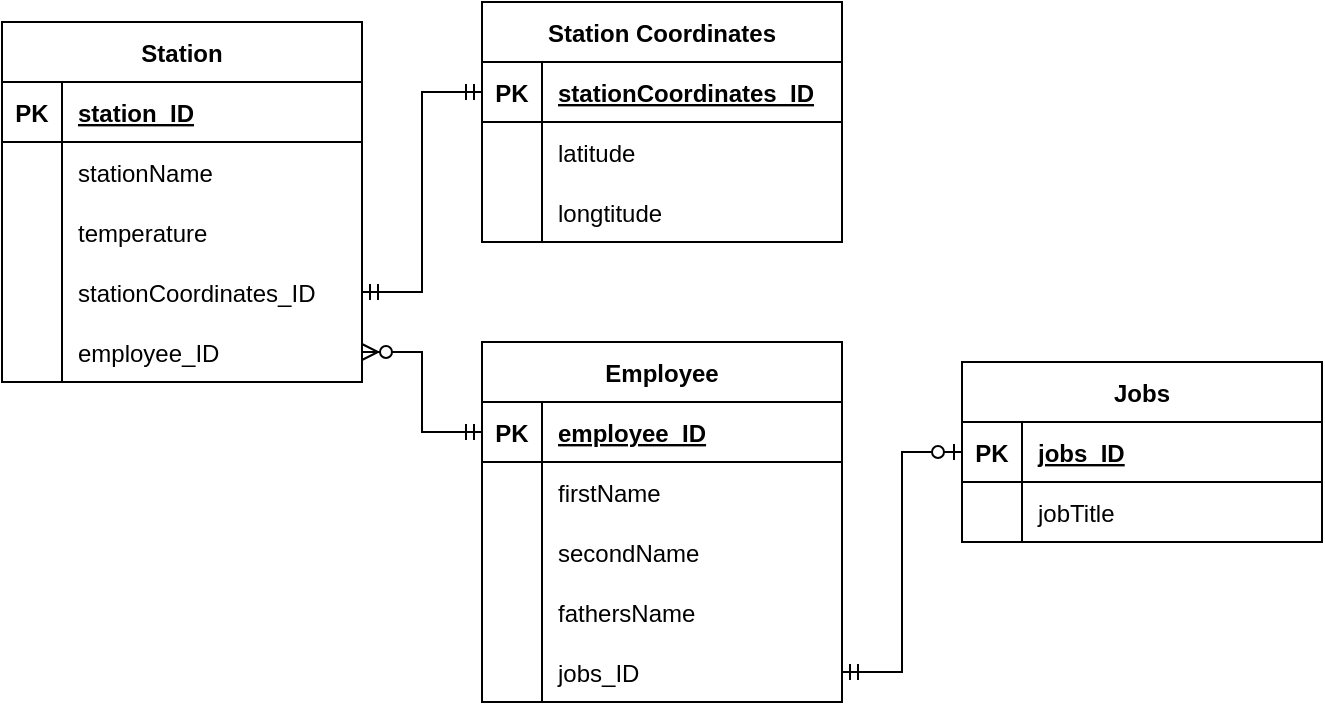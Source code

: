 <mxfile version="20.7.4" type="github">
  <diagram id="R2lEEEUBdFMjLlhIrx00" name="Page-1">
    <mxGraphModel dx="712" dy="742" grid="1" gridSize="10" guides="1" tooltips="1" connect="1" arrows="1" fold="1" page="1" pageScale="1" pageWidth="850" pageHeight="1100" math="0" shadow="0" extFonts="Permanent Marker^https://fonts.googleapis.com/css?family=Permanent+Marker">
      <root>
        <mxCell id="0" />
        <mxCell id="1" parent="0" />
        <mxCell id="Si0XlOx7MJnUl0joH0D9-1" value="Employee" style="shape=table;startSize=30;container=1;collapsible=1;childLayout=tableLayout;fixedRows=1;rowLines=0;fontStyle=1;align=center;resizeLast=1;" parent="1" vertex="1">
          <mxGeometry x="240" y="440" width="180" height="180" as="geometry" />
        </mxCell>
        <mxCell id="Si0XlOx7MJnUl0joH0D9-2" value="" style="shape=tableRow;horizontal=0;startSize=0;swimlaneHead=0;swimlaneBody=0;fillColor=none;collapsible=0;dropTarget=0;points=[[0,0.5],[1,0.5]];portConstraint=eastwest;top=0;left=0;right=0;bottom=1;" parent="Si0XlOx7MJnUl0joH0D9-1" vertex="1">
          <mxGeometry y="30" width="180" height="30" as="geometry" />
        </mxCell>
        <mxCell id="Si0XlOx7MJnUl0joH0D9-3" value="PK" style="shape=partialRectangle;connectable=0;fillColor=none;top=0;left=0;bottom=0;right=0;fontStyle=1;overflow=hidden;" parent="Si0XlOx7MJnUl0joH0D9-2" vertex="1">
          <mxGeometry width="30" height="30" as="geometry">
            <mxRectangle width="30" height="30" as="alternateBounds" />
          </mxGeometry>
        </mxCell>
        <mxCell id="Si0XlOx7MJnUl0joH0D9-4" value="employee_ID" style="shape=partialRectangle;connectable=0;fillColor=none;top=0;left=0;bottom=0;right=0;align=left;spacingLeft=6;fontStyle=5;overflow=hidden;" parent="Si0XlOx7MJnUl0joH0D9-2" vertex="1">
          <mxGeometry x="30" width="150" height="30" as="geometry">
            <mxRectangle width="150" height="30" as="alternateBounds" />
          </mxGeometry>
        </mxCell>
        <mxCell id="Si0XlOx7MJnUl0joH0D9-5" value="" style="shape=tableRow;horizontal=0;startSize=0;swimlaneHead=0;swimlaneBody=0;fillColor=none;collapsible=0;dropTarget=0;points=[[0,0.5],[1,0.5]];portConstraint=eastwest;top=0;left=0;right=0;bottom=0;" parent="Si0XlOx7MJnUl0joH0D9-1" vertex="1">
          <mxGeometry y="60" width="180" height="30" as="geometry" />
        </mxCell>
        <mxCell id="Si0XlOx7MJnUl0joH0D9-6" value="" style="shape=partialRectangle;connectable=0;fillColor=none;top=0;left=0;bottom=0;right=0;editable=1;overflow=hidden;" parent="Si0XlOx7MJnUl0joH0D9-5" vertex="1">
          <mxGeometry width="30" height="30" as="geometry">
            <mxRectangle width="30" height="30" as="alternateBounds" />
          </mxGeometry>
        </mxCell>
        <mxCell id="Si0XlOx7MJnUl0joH0D9-7" value="firstName" style="shape=partialRectangle;connectable=0;fillColor=none;top=0;left=0;bottom=0;right=0;align=left;spacingLeft=6;overflow=hidden;" parent="Si0XlOx7MJnUl0joH0D9-5" vertex="1">
          <mxGeometry x="30" width="150" height="30" as="geometry">
            <mxRectangle width="150" height="30" as="alternateBounds" />
          </mxGeometry>
        </mxCell>
        <mxCell id="Si0XlOx7MJnUl0joH0D9-8" value="" style="shape=tableRow;horizontal=0;startSize=0;swimlaneHead=0;swimlaneBody=0;fillColor=none;collapsible=0;dropTarget=0;points=[[0,0.5],[1,0.5]];portConstraint=eastwest;top=0;left=0;right=0;bottom=0;" parent="Si0XlOx7MJnUl0joH0D9-1" vertex="1">
          <mxGeometry y="90" width="180" height="30" as="geometry" />
        </mxCell>
        <mxCell id="Si0XlOx7MJnUl0joH0D9-9" value="" style="shape=partialRectangle;connectable=0;fillColor=none;top=0;left=0;bottom=0;right=0;editable=1;overflow=hidden;" parent="Si0XlOx7MJnUl0joH0D9-8" vertex="1">
          <mxGeometry width="30" height="30" as="geometry">
            <mxRectangle width="30" height="30" as="alternateBounds" />
          </mxGeometry>
        </mxCell>
        <mxCell id="Si0XlOx7MJnUl0joH0D9-10" value="secondName" style="shape=partialRectangle;connectable=0;fillColor=none;top=0;left=0;bottom=0;right=0;align=left;spacingLeft=6;overflow=hidden;" parent="Si0XlOx7MJnUl0joH0D9-8" vertex="1">
          <mxGeometry x="30" width="150" height="30" as="geometry">
            <mxRectangle width="150" height="30" as="alternateBounds" />
          </mxGeometry>
        </mxCell>
        <mxCell id="Si0XlOx7MJnUl0joH0D9-11" value="" style="shape=tableRow;horizontal=0;startSize=0;swimlaneHead=0;swimlaneBody=0;fillColor=none;collapsible=0;dropTarget=0;points=[[0,0.5],[1,0.5]];portConstraint=eastwest;top=0;left=0;right=0;bottom=0;" parent="Si0XlOx7MJnUl0joH0D9-1" vertex="1">
          <mxGeometry y="120" width="180" height="30" as="geometry" />
        </mxCell>
        <mxCell id="Si0XlOx7MJnUl0joH0D9-12" value="" style="shape=partialRectangle;connectable=0;fillColor=none;top=0;left=0;bottom=0;right=0;editable=1;overflow=hidden;" parent="Si0XlOx7MJnUl0joH0D9-11" vertex="1">
          <mxGeometry width="30" height="30" as="geometry">
            <mxRectangle width="30" height="30" as="alternateBounds" />
          </mxGeometry>
        </mxCell>
        <mxCell id="Si0XlOx7MJnUl0joH0D9-13" value="fathersName" style="shape=partialRectangle;connectable=0;fillColor=none;top=0;left=0;bottom=0;right=0;align=left;spacingLeft=6;overflow=hidden;" parent="Si0XlOx7MJnUl0joH0D9-11" vertex="1">
          <mxGeometry x="30" width="150" height="30" as="geometry">
            <mxRectangle width="150" height="30" as="alternateBounds" />
          </mxGeometry>
        </mxCell>
        <mxCell id="Si0XlOx7MJnUl0joH0D9-53" value="" style="shape=tableRow;horizontal=0;startSize=0;swimlaneHead=0;swimlaneBody=0;fillColor=none;collapsible=0;dropTarget=0;points=[[0,0.5],[1,0.5]];portConstraint=eastwest;top=0;left=0;right=0;bottom=0;" parent="Si0XlOx7MJnUl0joH0D9-1" vertex="1">
          <mxGeometry y="150" width="180" height="30" as="geometry" />
        </mxCell>
        <mxCell id="Si0XlOx7MJnUl0joH0D9-54" value="" style="shape=partialRectangle;connectable=0;fillColor=none;top=0;left=0;bottom=0;right=0;editable=1;overflow=hidden;" parent="Si0XlOx7MJnUl0joH0D9-53" vertex="1">
          <mxGeometry width="30" height="30" as="geometry">
            <mxRectangle width="30" height="30" as="alternateBounds" />
          </mxGeometry>
        </mxCell>
        <mxCell id="Si0XlOx7MJnUl0joH0D9-55" value="jobs_ID" style="shape=partialRectangle;connectable=0;fillColor=none;top=0;left=0;bottom=0;right=0;align=left;spacingLeft=6;overflow=hidden;" parent="Si0XlOx7MJnUl0joH0D9-53" vertex="1">
          <mxGeometry x="30" width="150" height="30" as="geometry">
            <mxRectangle width="150" height="30" as="alternateBounds" />
          </mxGeometry>
        </mxCell>
        <mxCell id="Si0XlOx7MJnUl0joH0D9-14" value="Station" style="shape=table;startSize=30;container=1;collapsible=1;childLayout=tableLayout;fixedRows=1;rowLines=0;fontStyle=1;align=center;resizeLast=1;" parent="1" vertex="1">
          <mxGeometry y="280" width="180" height="180" as="geometry" />
        </mxCell>
        <mxCell id="Si0XlOx7MJnUl0joH0D9-15" value="" style="shape=tableRow;horizontal=0;startSize=0;swimlaneHead=0;swimlaneBody=0;fillColor=none;collapsible=0;dropTarget=0;points=[[0,0.5],[1,0.5]];portConstraint=eastwest;top=0;left=0;right=0;bottom=1;" parent="Si0XlOx7MJnUl0joH0D9-14" vertex="1">
          <mxGeometry y="30" width="180" height="30" as="geometry" />
        </mxCell>
        <mxCell id="Si0XlOx7MJnUl0joH0D9-16" value="PK" style="shape=partialRectangle;connectable=0;fillColor=none;top=0;left=0;bottom=0;right=0;fontStyle=1;overflow=hidden;" parent="Si0XlOx7MJnUl0joH0D9-15" vertex="1">
          <mxGeometry width="30" height="30" as="geometry">
            <mxRectangle width="30" height="30" as="alternateBounds" />
          </mxGeometry>
        </mxCell>
        <mxCell id="Si0XlOx7MJnUl0joH0D9-17" value="station_ID" style="shape=partialRectangle;connectable=0;fillColor=none;top=0;left=0;bottom=0;right=0;align=left;spacingLeft=6;fontStyle=5;overflow=hidden;" parent="Si0XlOx7MJnUl0joH0D9-15" vertex="1">
          <mxGeometry x="30" width="150" height="30" as="geometry">
            <mxRectangle width="150" height="30" as="alternateBounds" />
          </mxGeometry>
        </mxCell>
        <mxCell id="Si0XlOx7MJnUl0joH0D9-18" value="" style="shape=tableRow;horizontal=0;startSize=0;swimlaneHead=0;swimlaneBody=0;fillColor=none;collapsible=0;dropTarget=0;points=[[0,0.5],[1,0.5]];portConstraint=eastwest;top=0;left=0;right=0;bottom=0;" parent="Si0XlOx7MJnUl0joH0D9-14" vertex="1">
          <mxGeometry y="60" width="180" height="30" as="geometry" />
        </mxCell>
        <mxCell id="Si0XlOx7MJnUl0joH0D9-19" value="" style="shape=partialRectangle;connectable=0;fillColor=none;top=0;left=0;bottom=0;right=0;editable=1;overflow=hidden;" parent="Si0XlOx7MJnUl0joH0D9-18" vertex="1">
          <mxGeometry width="30" height="30" as="geometry">
            <mxRectangle width="30" height="30" as="alternateBounds" />
          </mxGeometry>
        </mxCell>
        <mxCell id="Si0XlOx7MJnUl0joH0D9-20" value="stationName" style="shape=partialRectangle;connectable=0;fillColor=none;top=0;left=0;bottom=0;right=0;align=left;spacingLeft=6;overflow=hidden;" parent="Si0XlOx7MJnUl0joH0D9-18" vertex="1">
          <mxGeometry x="30" width="150" height="30" as="geometry">
            <mxRectangle width="150" height="30" as="alternateBounds" />
          </mxGeometry>
        </mxCell>
        <mxCell id="Si0XlOx7MJnUl0joH0D9-21" value="" style="shape=tableRow;horizontal=0;startSize=0;swimlaneHead=0;swimlaneBody=0;fillColor=none;collapsible=0;dropTarget=0;points=[[0,0.5],[1,0.5]];portConstraint=eastwest;top=0;left=0;right=0;bottom=0;" parent="Si0XlOx7MJnUl0joH0D9-14" vertex="1">
          <mxGeometry y="90" width="180" height="30" as="geometry" />
        </mxCell>
        <mxCell id="Si0XlOx7MJnUl0joH0D9-22" value="" style="shape=partialRectangle;connectable=0;fillColor=none;top=0;left=0;bottom=0;right=0;editable=1;overflow=hidden;" parent="Si0XlOx7MJnUl0joH0D9-21" vertex="1">
          <mxGeometry width="30" height="30" as="geometry">
            <mxRectangle width="30" height="30" as="alternateBounds" />
          </mxGeometry>
        </mxCell>
        <mxCell id="Si0XlOx7MJnUl0joH0D9-23" value="temperature" style="shape=partialRectangle;connectable=0;fillColor=none;top=0;left=0;bottom=0;right=0;align=left;spacingLeft=6;overflow=hidden;" parent="Si0XlOx7MJnUl0joH0D9-21" vertex="1">
          <mxGeometry x="30" width="150" height="30" as="geometry">
            <mxRectangle width="150" height="30" as="alternateBounds" />
          </mxGeometry>
        </mxCell>
        <mxCell id="Si0XlOx7MJnUl0joH0D9-24" value="" style="shape=tableRow;horizontal=0;startSize=0;swimlaneHead=0;swimlaneBody=0;fillColor=none;collapsible=0;dropTarget=0;points=[[0,0.5],[1,0.5]];portConstraint=eastwest;top=0;left=0;right=0;bottom=0;" parent="Si0XlOx7MJnUl0joH0D9-14" vertex="1">
          <mxGeometry y="120" width="180" height="30" as="geometry" />
        </mxCell>
        <mxCell id="Si0XlOx7MJnUl0joH0D9-25" value="" style="shape=partialRectangle;connectable=0;fillColor=none;top=0;left=0;bottom=0;right=0;editable=1;overflow=hidden;" parent="Si0XlOx7MJnUl0joH0D9-24" vertex="1">
          <mxGeometry width="30" height="30" as="geometry">
            <mxRectangle width="30" height="30" as="alternateBounds" />
          </mxGeometry>
        </mxCell>
        <mxCell id="Si0XlOx7MJnUl0joH0D9-26" value="stationCoordinates_ID" style="shape=partialRectangle;connectable=0;fillColor=none;top=0;left=0;bottom=0;right=0;align=left;spacingLeft=6;overflow=hidden;" parent="Si0XlOx7MJnUl0joH0D9-24" vertex="1">
          <mxGeometry x="30" width="150" height="30" as="geometry">
            <mxRectangle width="150" height="30" as="alternateBounds" />
          </mxGeometry>
        </mxCell>
        <mxCell id="Si0XlOx7MJnUl0joH0D9-69" value="" style="shape=tableRow;horizontal=0;startSize=0;swimlaneHead=0;swimlaneBody=0;fillColor=none;collapsible=0;dropTarget=0;points=[[0,0.5],[1,0.5]];portConstraint=eastwest;top=0;left=0;right=0;bottom=0;" parent="Si0XlOx7MJnUl0joH0D9-14" vertex="1">
          <mxGeometry y="150" width="180" height="30" as="geometry" />
        </mxCell>
        <mxCell id="Si0XlOx7MJnUl0joH0D9-70" value="" style="shape=partialRectangle;connectable=0;fillColor=none;top=0;left=0;bottom=0;right=0;editable=1;overflow=hidden;" parent="Si0XlOx7MJnUl0joH0D9-69" vertex="1">
          <mxGeometry width="30" height="30" as="geometry">
            <mxRectangle width="30" height="30" as="alternateBounds" />
          </mxGeometry>
        </mxCell>
        <mxCell id="Si0XlOx7MJnUl0joH0D9-71" value="employee_ID" style="shape=partialRectangle;connectable=0;fillColor=none;top=0;left=0;bottom=0;right=0;align=left;spacingLeft=6;overflow=hidden;" parent="Si0XlOx7MJnUl0joH0D9-69" vertex="1">
          <mxGeometry x="30" width="150" height="30" as="geometry">
            <mxRectangle width="150" height="30" as="alternateBounds" />
          </mxGeometry>
        </mxCell>
        <mxCell id="Si0XlOx7MJnUl0joH0D9-40" value="Station Coordinates" style="shape=table;startSize=30;container=1;collapsible=1;childLayout=tableLayout;fixedRows=1;rowLines=0;fontStyle=1;align=center;resizeLast=1;" parent="1" vertex="1">
          <mxGeometry x="240" y="270" width="180" height="120" as="geometry" />
        </mxCell>
        <mxCell id="Si0XlOx7MJnUl0joH0D9-41" value="" style="shape=tableRow;horizontal=0;startSize=0;swimlaneHead=0;swimlaneBody=0;fillColor=none;collapsible=0;dropTarget=0;points=[[0,0.5],[1,0.5]];portConstraint=eastwest;top=0;left=0;right=0;bottom=1;" parent="Si0XlOx7MJnUl0joH0D9-40" vertex="1">
          <mxGeometry y="30" width="180" height="30" as="geometry" />
        </mxCell>
        <mxCell id="Si0XlOx7MJnUl0joH0D9-42" value="PK" style="shape=partialRectangle;connectable=0;fillColor=none;top=0;left=0;bottom=0;right=0;fontStyle=1;overflow=hidden;" parent="Si0XlOx7MJnUl0joH0D9-41" vertex="1">
          <mxGeometry width="30" height="30" as="geometry">
            <mxRectangle width="30" height="30" as="alternateBounds" />
          </mxGeometry>
        </mxCell>
        <mxCell id="Si0XlOx7MJnUl0joH0D9-43" value="stationCoordinates_ID" style="shape=partialRectangle;connectable=0;fillColor=none;top=0;left=0;bottom=0;right=0;align=left;spacingLeft=6;fontStyle=5;overflow=hidden;" parent="Si0XlOx7MJnUl0joH0D9-41" vertex="1">
          <mxGeometry x="30" width="150" height="30" as="geometry">
            <mxRectangle width="150" height="30" as="alternateBounds" />
          </mxGeometry>
        </mxCell>
        <mxCell id="Si0XlOx7MJnUl0joH0D9-44" value="" style="shape=tableRow;horizontal=0;startSize=0;swimlaneHead=0;swimlaneBody=0;fillColor=none;collapsible=0;dropTarget=0;points=[[0,0.5],[1,0.5]];portConstraint=eastwest;top=0;left=0;right=0;bottom=0;" parent="Si0XlOx7MJnUl0joH0D9-40" vertex="1">
          <mxGeometry y="60" width="180" height="30" as="geometry" />
        </mxCell>
        <mxCell id="Si0XlOx7MJnUl0joH0D9-45" value="" style="shape=partialRectangle;connectable=0;fillColor=none;top=0;left=0;bottom=0;right=0;editable=1;overflow=hidden;" parent="Si0XlOx7MJnUl0joH0D9-44" vertex="1">
          <mxGeometry width="30" height="30" as="geometry">
            <mxRectangle width="30" height="30" as="alternateBounds" />
          </mxGeometry>
        </mxCell>
        <mxCell id="Si0XlOx7MJnUl0joH0D9-46" value="latitude" style="shape=partialRectangle;connectable=0;fillColor=none;top=0;left=0;bottom=0;right=0;align=left;spacingLeft=6;overflow=hidden;" parent="Si0XlOx7MJnUl0joH0D9-44" vertex="1">
          <mxGeometry x="30" width="150" height="30" as="geometry">
            <mxRectangle width="150" height="30" as="alternateBounds" />
          </mxGeometry>
        </mxCell>
        <mxCell id="Si0XlOx7MJnUl0joH0D9-47" value="" style="shape=tableRow;horizontal=0;startSize=0;swimlaneHead=0;swimlaneBody=0;fillColor=none;collapsible=0;dropTarget=0;points=[[0,0.5],[1,0.5]];portConstraint=eastwest;top=0;left=0;right=0;bottom=0;" parent="Si0XlOx7MJnUl0joH0D9-40" vertex="1">
          <mxGeometry y="90" width="180" height="30" as="geometry" />
        </mxCell>
        <mxCell id="Si0XlOx7MJnUl0joH0D9-48" value="" style="shape=partialRectangle;connectable=0;fillColor=none;top=0;left=0;bottom=0;right=0;editable=1;overflow=hidden;" parent="Si0XlOx7MJnUl0joH0D9-47" vertex="1">
          <mxGeometry width="30" height="30" as="geometry">
            <mxRectangle width="30" height="30" as="alternateBounds" />
          </mxGeometry>
        </mxCell>
        <mxCell id="Si0XlOx7MJnUl0joH0D9-49" value="longtitude" style="shape=partialRectangle;connectable=0;fillColor=none;top=0;left=0;bottom=0;right=0;align=left;spacingLeft=6;overflow=hidden;" parent="Si0XlOx7MJnUl0joH0D9-47" vertex="1">
          <mxGeometry x="30" width="150" height="30" as="geometry">
            <mxRectangle width="150" height="30" as="alternateBounds" />
          </mxGeometry>
        </mxCell>
        <mxCell id="Si0XlOx7MJnUl0joH0D9-56" value="Jobs" style="shape=table;startSize=30;container=1;collapsible=1;childLayout=tableLayout;fixedRows=1;rowLines=0;fontStyle=1;align=center;resizeLast=1;" parent="1" vertex="1">
          <mxGeometry x="480" y="450" width="180" height="90" as="geometry" />
        </mxCell>
        <mxCell id="Si0XlOx7MJnUl0joH0D9-57" value="" style="shape=tableRow;horizontal=0;startSize=0;swimlaneHead=0;swimlaneBody=0;fillColor=none;collapsible=0;dropTarget=0;points=[[0,0.5],[1,0.5]];portConstraint=eastwest;top=0;left=0;right=0;bottom=1;" parent="Si0XlOx7MJnUl0joH0D9-56" vertex="1">
          <mxGeometry y="30" width="180" height="30" as="geometry" />
        </mxCell>
        <mxCell id="Si0XlOx7MJnUl0joH0D9-58" value="PK" style="shape=partialRectangle;connectable=0;fillColor=none;top=0;left=0;bottom=0;right=0;fontStyle=1;overflow=hidden;" parent="Si0XlOx7MJnUl0joH0D9-57" vertex="1">
          <mxGeometry width="30" height="30" as="geometry">
            <mxRectangle width="30" height="30" as="alternateBounds" />
          </mxGeometry>
        </mxCell>
        <mxCell id="Si0XlOx7MJnUl0joH0D9-59" value="jobs_ID" style="shape=partialRectangle;connectable=0;fillColor=none;top=0;left=0;bottom=0;right=0;align=left;spacingLeft=6;fontStyle=5;overflow=hidden;" parent="Si0XlOx7MJnUl0joH0D9-57" vertex="1">
          <mxGeometry x="30" width="150" height="30" as="geometry">
            <mxRectangle width="150" height="30" as="alternateBounds" />
          </mxGeometry>
        </mxCell>
        <mxCell id="Si0XlOx7MJnUl0joH0D9-60" value="" style="shape=tableRow;horizontal=0;startSize=0;swimlaneHead=0;swimlaneBody=0;fillColor=none;collapsible=0;dropTarget=0;points=[[0,0.5],[1,0.5]];portConstraint=eastwest;top=0;left=0;right=0;bottom=0;" parent="Si0XlOx7MJnUl0joH0D9-56" vertex="1">
          <mxGeometry y="60" width="180" height="30" as="geometry" />
        </mxCell>
        <mxCell id="Si0XlOx7MJnUl0joH0D9-61" value="" style="shape=partialRectangle;connectable=0;fillColor=none;top=0;left=0;bottom=0;right=0;editable=1;overflow=hidden;" parent="Si0XlOx7MJnUl0joH0D9-60" vertex="1">
          <mxGeometry width="30" height="30" as="geometry">
            <mxRectangle width="30" height="30" as="alternateBounds" />
          </mxGeometry>
        </mxCell>
        <mxCell id="Si0XlOx7MJnUl0joH0D9-62" value="jobTitle" style="shape=partialRectangle;connectable=0;fillColor=none;top=0;left=0;bottom=0;right=0;align=left;spacingLeft=6;overflow=hidden;" parent="Si0XlOx7MJnUl0joH0D9-60" vertex="1">
          <mxGeometry x="30" width="150" height="30" as="geometry">
            <mxRectangle width="150" height="30" as="alternateBounds" />
          </mxGeometry>
        </mxCell>
        <mxCell id="Si0XlOx7MJnUl0joH0D9-74" value="" style="edgeStyle=entityRelationEdgeStyle;fontSize=12;html=1;endArrow=ERmandOne;startArrow=ERmandOne;rounded=0;exitX=1;exitY=0.5;exitDx=0;exitDy=0;entryX=0;entryY=0.5;entryDx=0;entryDy=0;" parent="1" source="Si0XlOx7MJnUl0joH0D9-24" target="Si0XlOx7MJnUl0joH0D9-41" edge="1">
          <mxGeometry width="100" height="100" relative="1" as="geometry">
            <mxPoint x="160" y="670" as="sourcePoint" />
            <mxPoint x="260" y="570" as="targetPoint" />
          </mxGeometry>
        </mxCell>
        <mxCell id="rLUVGOUzdVeb2MRsLHXl-1" value="" style="edgeStyle=entityRelationEdgeStyle;fontSize=12;html=1;endArrow=ERzeroToMany;startArrow=ERmandOne;rounded=0;exitX=0;exitY=0.5;exitDx=0;exitDy=0;entryX=1;entryY=0.5;entryDx=0;entryDy=0;" edge="1" parent="1" source="Si0XlOx7MJnUl0joH0D9-2" target="Si0XlOx7MJnUl0joH0D9-69">
          <mxGeometry width="100" height="100" relative="1" as="geometry">
            <mxPoint x="290" y="430" as="sourcePoint" />
            <mxPoint x="390" y="330" as="targetPoint" />
          </mxGeometry>
        </mxCell>
        <mxCell id="rLUVGOUzdVeb2MRsLHXl-2" value="" style="edgeStyle=entityRelationEdgeStyle;fontSize=12;html=1;endArrow=ERzeroToOne;startArrow=ERmandOne;rounded=0;exitX=1;exitY=0.5;exitDx=0;exitDy=0;entryX=0;entryY=0.5;entryDx=0;entryDy=0;" edge="1" parent="1" source="Si0XlOx7MJnUl0joH0D9-53" target="Si0XlOx7MJnUl0joH0D9-57">
          <mxGeometry width="100" height="100" relative="1" as="geometry">
            <mxPoint x="440" y="460" as="sourcePoint" />
            <mxPoint x="540" y="360" as="targetPoint" />
          </mxGeometry>
        </mxCell>
      </root>
    </mxGraphModel>
  </diagram>
</mxfile>
